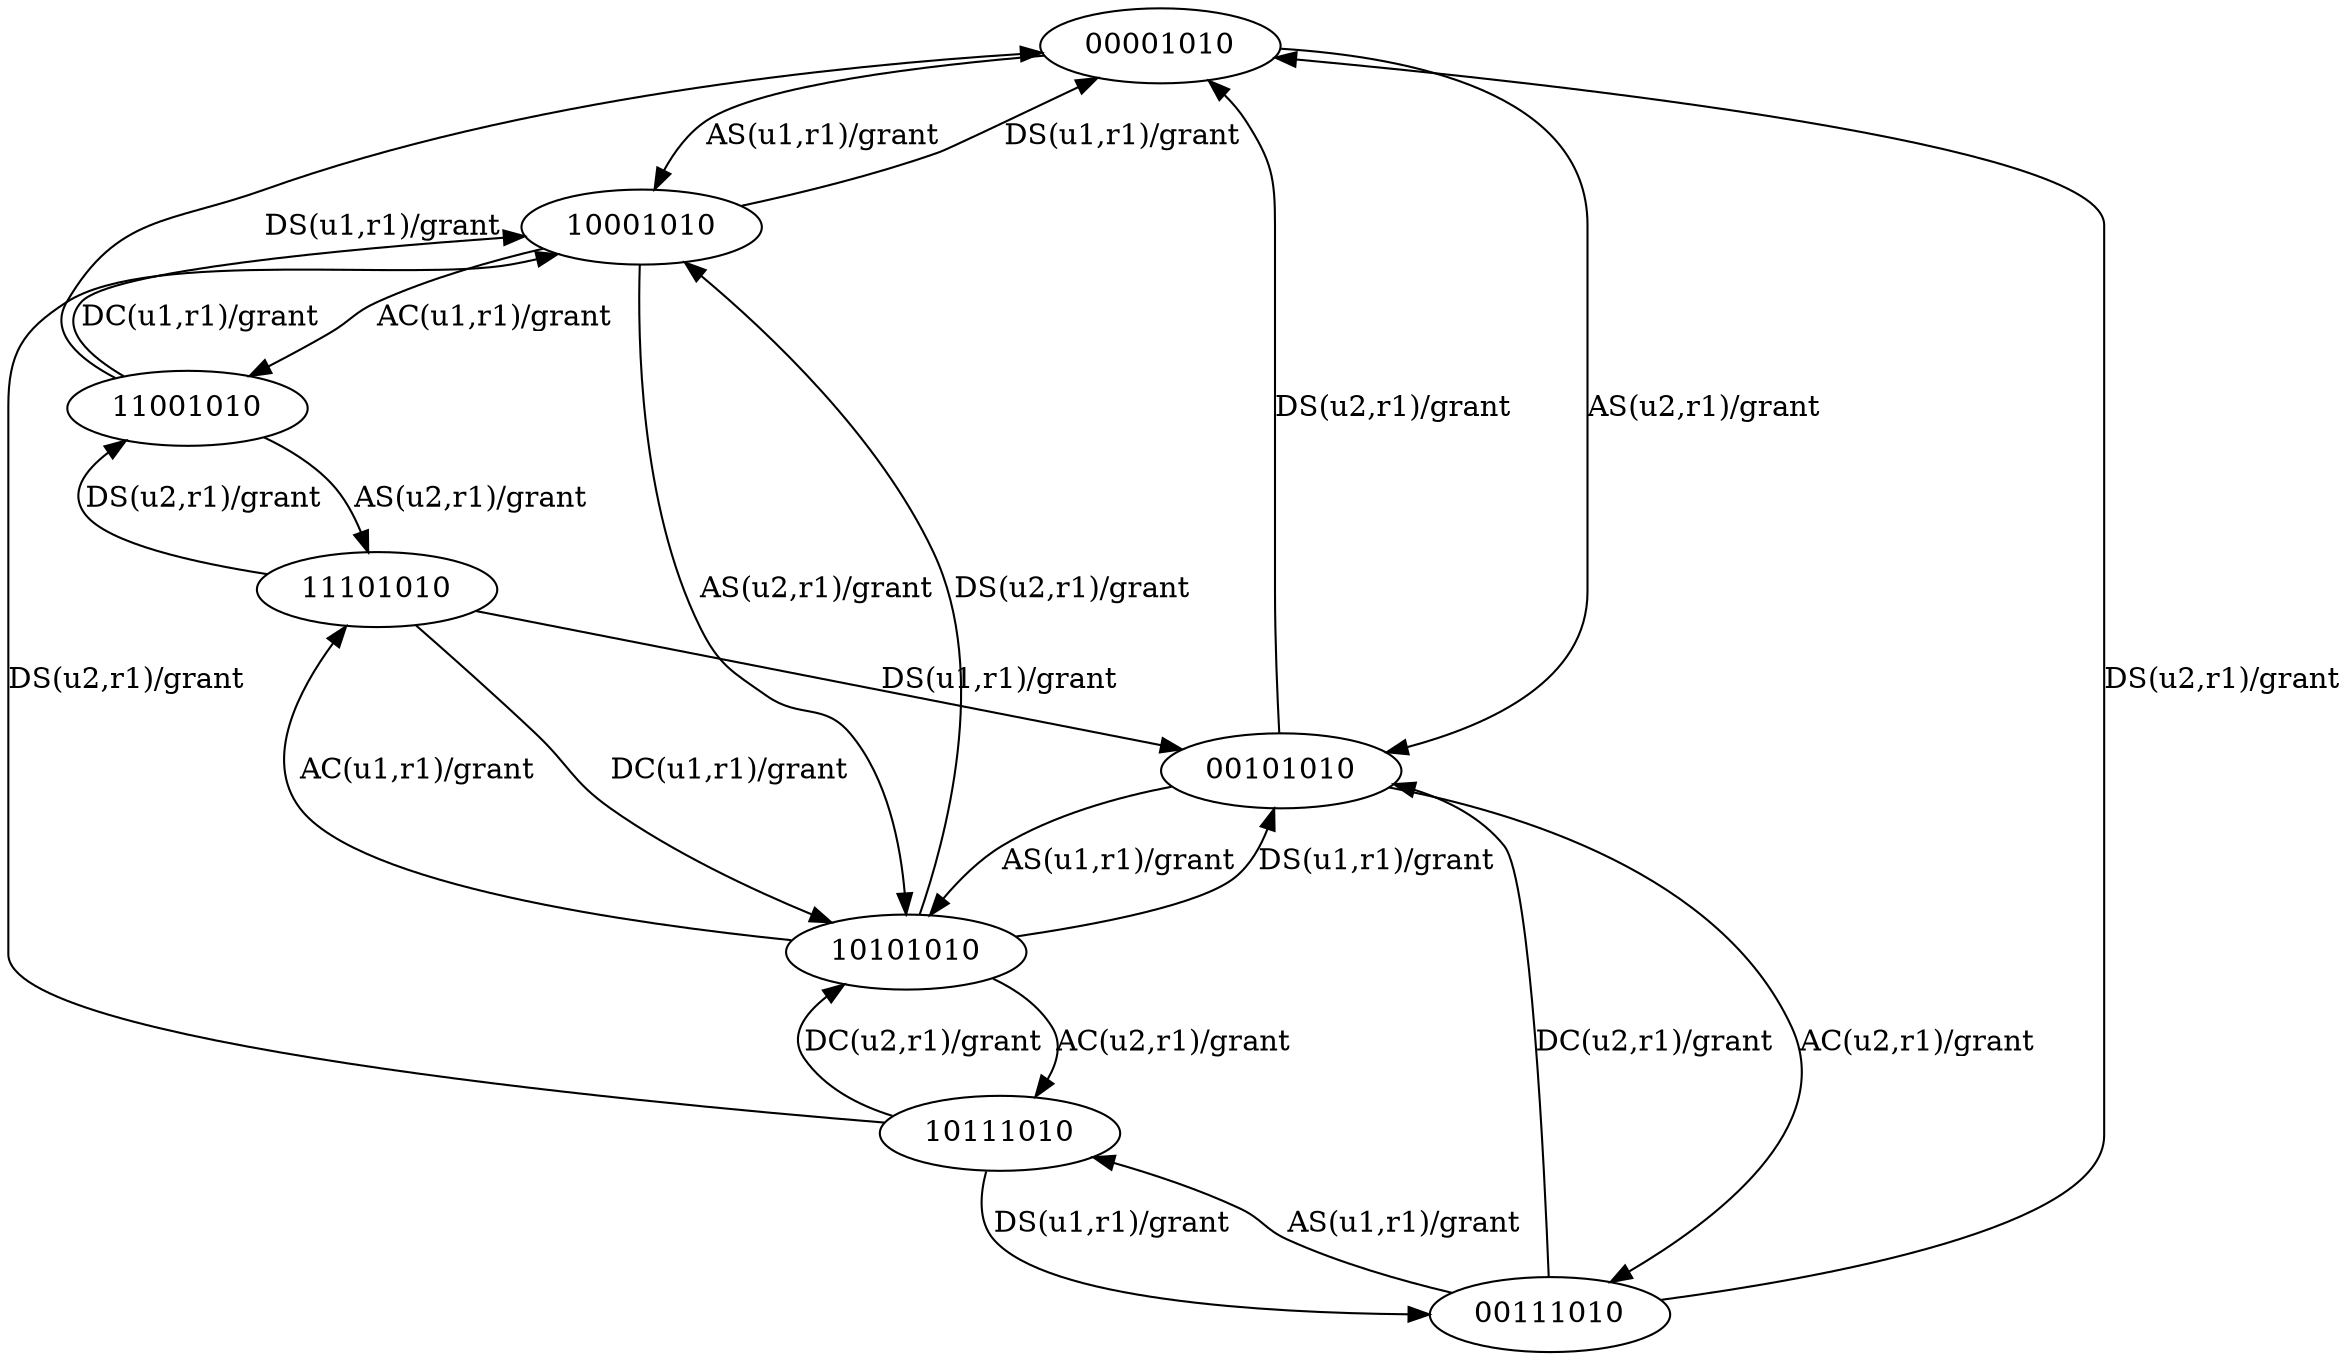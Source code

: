 digraph rbac2Fsm {
  00001010 -> 10001010 [ label ="AS(u1,r1)/grant"];
  00001010 -> 00101010 [ label ="AS(u2,r1)/grant"];
  00101010 -> 00111010 [ label ="AC(u2,r1)/grant"];
  00101010 -> 10101010 [ label ="AS(u1,r1)/grant"];
  00101010 -> 00001010 [ label ="DS(u2,r1)/grant"];
  00111010 -> 10111010 [ label ="AS(u1,r1)/grant"];
  00111010 -> 00101010 [ label ="DC(u2,r1)/grant"];
  00111010 -> 00001010 [ label ="DS(u2,r1)/grant"];
  10001010 -> 11001010 [ label ="AC(u1,r1)/grant"];
  10001010 -> 10101010 [ label ="AS(u2,r1)/grant"];
  10001010 -> 00001010 [ label ="DS(u1,r1)/grant"];
  10101010 -> 11101010 [ label ="AC(u1,r1)/grant"];
  10101010 -> 10111010 [ label ="AC(u2,r1)/grant"];
  10101010 -> 00101010 [ label ="DS(u1,r1)/grant"];
  10101010 -> 10001010 [ label ="DS(u2,r1)/grant"];
  10111010 -> 10101010 [ label ="DC(u2,r1)/grant"];
  10111010 -> 00111010 [ label ="DS(u1,r1)/grant"];
  10111010 -> 10001010 [ label ="DS(u2,r1)/grant"];
  11001010 -> 11101010 [ label ="AS(u2,r1)/grant"];
  11001010 -> 10001010 [ label ="DC(u1,r1)/grant"];
  11001010 -> 00001010 [ label ="DS(u1,r1)/grant"];
  11101010 -> 10101010 [ label ="DC(u1,r1)/grant"];
  11101010 -> 00101010 [ label ="DS(u1,r1)/grant"];
  11101010 -> 11001010 [ label ="DS(u2,r1)/grant"];
}
